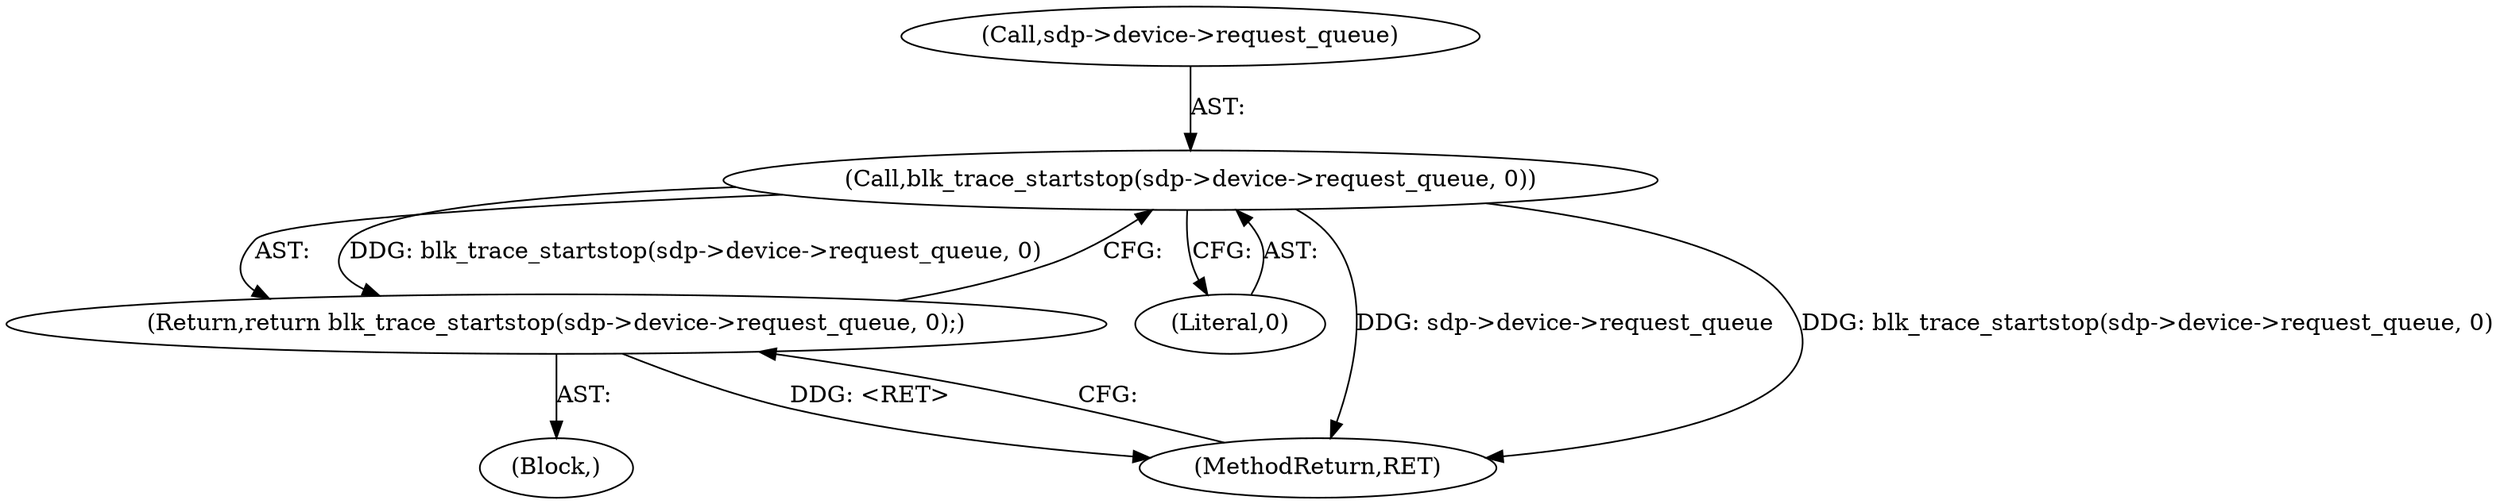 digraph "0_linux_3e0097499839e0fe3af380410eababe5a47c4cf9_0@pointer" {
"1001000" [label="(Call,blk_trace_startstop(sdp->device->request_queue, 0))"];
"1000999" [label="(Return,return blk_trace_startstop(sdp->device->request_queue, 0);)"];
"1001001" [label="(Call,sdp->device->request_queue)"];
"1000999" [label="(Return,return blk_trace_startstop(sdp->device->request_queue, 0);)"];
"1001000" [label="(Call,blk_trace_startstop(sdp->device->request_queue, 0))"];
"1000167" [label="(Block,)"];
"1001006" [label="(Literal,0)"];
"1001060" [label="(MethodReturn,RET)"];
"1001000" -> "1000999"  [label="AST: "];
"1001000" -> "1001006"  [label="CFG: "];
"1001001" -> "1001000"  [label="AST: "];
"1001006" -> "1001000"  [label="AST: "];
"1000999" -> "1001000"  [label="CFG: "];
"1001000" -> "1001060"  [label="DDG: sdp->device->request_queue"];
"1001000" -> "1001060"  [label="DDG: blk_trace_startstop(sdp->device->request_queue, 0)"];
"1001000" -> "1000999"  [label="DDG: blk_trace_startstop(sdp->device->request_queue, 0)"];
"1000999" -> "1000167"  [label="AST: "];
"1001060" -> "1000999"  [label="CFG: "];
"1000999" -> "1001060"  [label="DDG: <RET>"];
}
